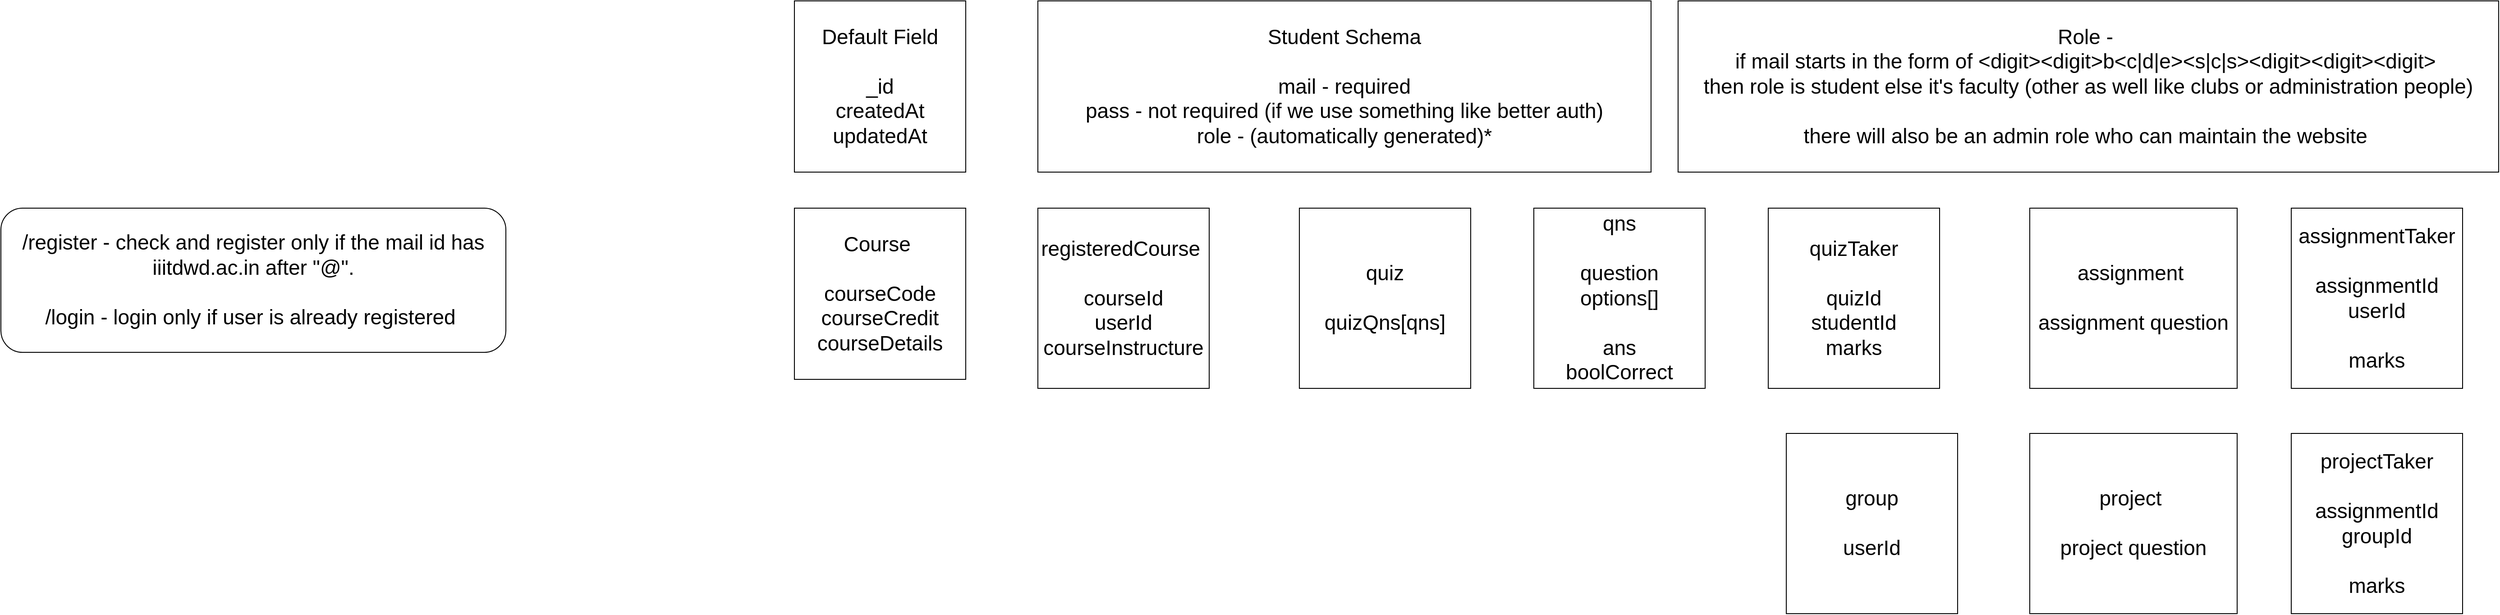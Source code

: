 <mxfile version="28.1.0">
  <diagram name="Page-1" id="pB__ZYk25tRTgvriTM0n">
    <mxGraphModel dx="1892" dy="1112" grid="1" gridSize="10" guides="1" tooltips="1" connect="1" arrows="1" fold="1" page="1" pageScale="1" pageWidth="850" pageHeight="1100" math="0" shadow="0">
      <root>
        <mxCell id="0" />
        <mxCell id="1" parent="0" />
        <mxCell id="Bhree_8IVqH9I8Z2f-9a-2" value="/register - check and register only if the mail id has iiitdwd.ac.in after &quot;@&quot;.&lt;div&gt;&lt;br&gt;&lt;div&gt;/login - login only if user is already registered&amp;nbsp;&lt;/div&gt;&lt;/div&gt;" style="rounded=1;whiteSpace=wrap;html=1;align=center;fontSize=23;" parent="1" vertex="1">
          <mxGeometry x="460" y="230" width="560" height="160" as="geometry" />
        </mxCell>
        <mxCell id="6K_ZOGJm7Vm8fiNNiEi8-2" value="&lt;div&gt;Default Field&lt;/div&gt;&lt;div&gt;&lt;br&gt;&lt;/div&gt;&lt;div&gt;_id&lt;/div&gt;&lt;div&gt;createdAt&lt;/div&gt;&lt;div&gt;updatedAt&lt;/div&gt;" style="rounded=0;whiteSpace=wrap;html=1;fontSize=23;" vertex="1" parent="1">
          <mxGeometry x="1340" width="190" height="190" as="geometry" />
        </mxCell>
        <mxCell id="6K_ZOGJm7Vm8fiNNiEi8-3" value="&lt;div&gt;Student Schema&lt;/div&gt;&lt;div&gt;&lt;br&gt;&lt;/div&gt;&lt;div&gt;mail - required&lt;/div&gt;&lt;div&gt;pass - not required (if we use something like better auth)&lt;/div&gt;&lt;div&gt;role - (automatically generated)*&lt;/div&gt;" style="rounded=0;whiteSpace=wrap;html=1;fontSize=23;" vertex="1" parent="1">
          <mxGeometry x="1610" width="680" height="190" as="geometry" />
        </mxCell>
        <mxCell id="6K_ZOGJm7Vm8fiNNiEi8-5" value="&lt;div&gt;Role -&amp;nbsp;&lt;br&gt;if mail starts in the form of&amp;nbsp;&lt;span style=&quot;background-color: transparent;&quot;&gt;&amp;lt;digit&amp;gt;&amp;lt;digit&amp;gt;b&amp;lt;c|d|e&amp;gt;&amp;lt;s|c|s&amp;gt;&amp;lt;digit&amp;gt;&amp;lt;digit&amp;gt;&amp;lt;digit&amp;gt;&lt;/span&gt;&lt;span style=&quot;background-color: transparent; color: light-dark(rgb(0, 0, 0), rgb(255, 255, 255));&quot;&gt;&amp;nbsp;&lt;/span&gt;&lt;/div&gt;&lt;div&gt;&lt;span style=&quot;background-color: transparent; color: light-dark(rgb(0, 0, 0), rgb(255, 255, 255));&quot;&gt;then role is student else it&#39;s faculty (other as well like clubs or administration people)&lt;/span&gt;&lt;/div&gt;&lt;div&gt;&lt;span style=&quot;background-color: transparent; color: light-dark(rgb(0, 0, 0), rgb(255, 255, 255));&quot;&gt;&lt;br&gt;&lt;/span&gt;&lt;/div&gt;&lt;div&gt;&lt;span style=&quot;background-color: transparent; color: light-dark(rgb(0, 0, 0), rgb(255, 255, 255));&quot;&gt;there will also be an admin role who can maintain the website&amp;nbsp;&lt;/span&gt;&lt;/div&gt;" style="rounded=0;whiteSpace=wrap;html=1;fontSize=23;" vertex="1" parent="1">
          <mxGeometry x="2320" width="910" height="190" as="geometry" />
        </mxCell>
        <mxCell id="6K_ZOGJm7Vm8fiNNiEi8-6" value="&lt;div&gt;Course&amp;nbsp;&lt;/div&gt;&lt;div&gt;&lt;br&gt;&lt;/div&gt;&lt;div&gt;courseCode&lt;/div&gt;&lt;div&gt;courseCredit&lt;/div&gt;&lt;div&gt;courseDetails&lt;/div&gt;" style="rounded=0;whiteSpace=wrap;html=1;fontSize=23;" vertex="1" parent="1">
          <mxGeometry x="1340" y="230" width="190" height="190" as="geometry" />
        </mxCell>
        <mxCell id="6K_ZOGJm7Vm8fiNNiEi8-7" value="&lt;div&gt;registeredCourse&amp;nbsp;&lt;/div&gt;&lt;div&gt;&lt;br&gt;&lt;/div&gt;&lt;div&gt;courseId&lt;/div&gt;&lt;div&gt;userId&lt;/div&gt;&lt;div&gt;courseInstructure&lt;/div&gt;" style="rounded=0;whiteSpace=wrap;html=1;fontSize=23;" vertex="1" parent="1">
          <mxGeometry x="1610" y="230" width="190" height="200" as="geometry" />
        </mxCell>
        <mxCell id="6K_ZOGJm7Vm8fiNNiEi8-9" value="&lt;div&gt;quiz&lt;/div&gt;&lt;div&gt;&lt;br&gt;&lt;/div&gt;&lt;div&gt;quizQns[qns]&lt;/div&gt;" style="rounded=0;whiteSpace=wrap;html=1;fontSize=23;" vertex="1" parent="1">
          <mxGeometry x="1900" y="230" width="190" height="200" as="geometry" />
        </mxCell>
        <mxCell id="6K_ZOGJm7Vm8fiNNiEi8-10" value="&lt;div&gt;qns&lt;/div&gt;&lt;div&gt;&lt;br&gt;&lt;/div&gt;&lt;div&gt;question&lt;/div&gt;&lt;div&gt;options[]&lt;/div&gt;&lt;div&gt;&lt;br&gt;&lt;/div&gt;&lt;div&gt;ans&lt;/div&gt;&lt;div&gt;boolCorrect&lt;/div&gt;" style="rounded=0;whiteSpace=wrap;html=1;fontSize=23;" vertex="1" parent="1">
          <mxGeometry x="2160" y="230" width="190" height="200" as="geometry" />
        </mxCell>
        <mxCell id="6K_ZOGJm7Vm8fiNNiEi8-12" value="&lt;div&gt;quizTaker&lt;/div&gt;&lt;div&gt;&lt;br&gt;&lt;/div&gt;&lt;div&gt;quizId&lt;/div&gt;&lt;div&gt;studentId&lt;/div&gt;&lt;div&gt;marks&lt;/div&gt;" style="rounded=0;whiteSpace=wrap;html=1;fontSize=23;" vertex="1" parent="1">
          <mxGeometry x="2420" y="230" width="190" height="200" as="geometry" />
        </mxCell>
        <mxCell id="6K_ZOGJm7Vm8fiNNiEi8-13" value="&lt;div&gt;assignment&amp;nbsp;&lt;/div&gt;&lt;div&gt;&lt;br&gt;&lt;/div&gt;&lt;div&gt;assignment question&lt;/div&gt;" style="rounded=0;whiteSpace=wrap;html=1;fontSize=23;" vertex="1" parent="1">
          <mxGeometry x="2710" y="230" width="230" height="200" as="geometry" />
        </mxCell>
        <mxCell id="6K_ZOGJm7Vm8fiNNiEi8-14" value="&lt;div&gt;assignmentTaker&lt;/div&gt;&lt;div&gt;&lt;br&gt;&lt;/div&gt;&lt;div&gt;assignmentId&lt;/div&gt;&lt;div&gt;userId&lt;/div&gt;&lt;div&gt;&lt;br&gt;&lt;/div&gt;&lt;div&gt;marks&lt;/div&gt;" style="rounded=0;whiteSpace=wrap;html=1;fontSize=23;" vertex="1" parent="1">
          <mxGeometry x="3000" y="230" width="190" height="200" as="geometry" />
        </mxCell>
        <mxCell id="6K_ZOGJm7Vm8fiNNiEi8-15" value="&lt;div&gt;project&amp;nbsp;&lt;/div&gt;&lt;div&gt;&lt;br&gt;&lt;/div&gt;&lt;div&gt;project question&lt;/div&gt;" style="rounded=0;whiteSpace=wrap;html=1;fontSize=23;" vertex="1" parent="1">
          <mxGeometry x="2710" y="480" width="230" height="200" as="geometry" />
        </mxCell>
        <mxCell id="6K_ZOGJm7Vm8fiNNiEi8-16" value="&lt;div&gt;projectTaker&lt;/div&gt;&lt;div&gt;&lt;br&gt;&lt;/div&gt;&lt;div&gt;assignmentId&lt;/div&gt;&lt;div&gt;groupId&lt;/div&gt;&lt;div&gt;&lt;br&gt;&lt;/div&gt;&lt;div&gt;marks&lt;/div&gt;" style="rounded=0;whiteSpace=wrap;html=1;fontSize=23;" vertex="1" parent="1">
          <mxGeometry x="3000" y="480" width="190" height="200" as="geometry" />
        </mxCell>
        <mxCell id="6K_ZOGJm7Vm8fiNNiEi8-17" value="group&lt;div&gt;&lt;br&gt;&lt;/div&gt;&lt;div&gt;userId&lt;/div&gt;" style="rounded=0;whiteSpace=wrap;html=1;fontSize=23;" vertex="1" parent="1">
          <mxGeometry x="2440" y="480" width="190" height="200" as="geometry" />
        </mxCell>
      </root>
    </mxGraphModel>
  </diagram>
</mxfile>
